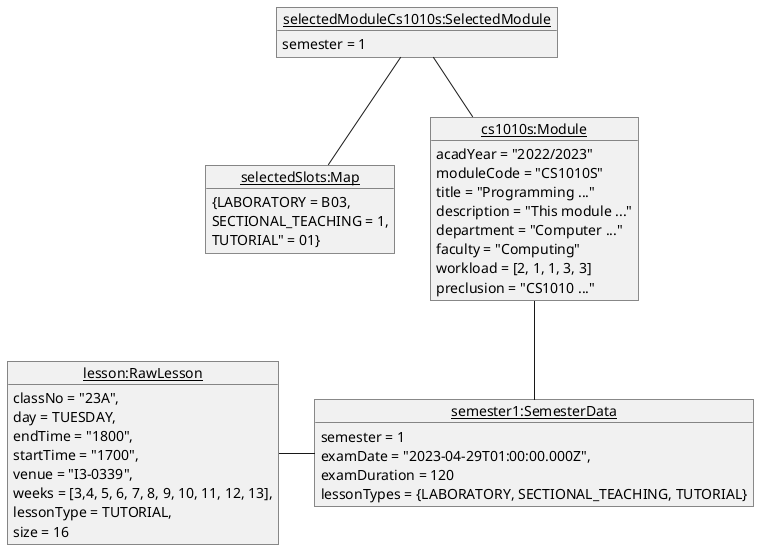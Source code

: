 @startuml
object "<u>selectedModuleCs1010s:SelectedModule</u>" as selectedModule {
semester = 1
}
object "<u>selectedSlots:Map</u>" as selectedSlots{
{LABORATORY = B03,
SECTIONAL_TEACHING = 1,
TUTORIAL" = 01}
}
object "<u>cs1010s:Module</u>" as module {
acadYear = "2022/2023"
moduleCode = "CS1010S"
title = "Programming ..."
description = "This module ..."
department = "Computer ..."
faculty = "Computing"
workload = [2, 1, 1, 3, 3]
preclusion = "CS1010 ..."
}
object "<u>semester1:SemesterData</u>" as semesterData{
semester = 1
examDate = "2023-04-29T01:00:00.000Z",
examDuration = 120
lessonTypes = {LABORATORY, SECTIONAL_TEACHING, TUTORIAL}
}

object "<u>lesson:RawLesson</u>" as rawLesson{
classNo = "23A",
day = TUESDAY,
endTime = "1800",
startTime = "1700",
venue = "I3-0339",
weeks = [3,4, 5, 6, 7, 8, 9, 10, 11, 12, 13],
lessonType = TUTORIAL,
size = 16
}


selectedModule -- module
selectedModule -- selectedSlots
module -- semesterData
semesterData -left- rawLesson

@enduml